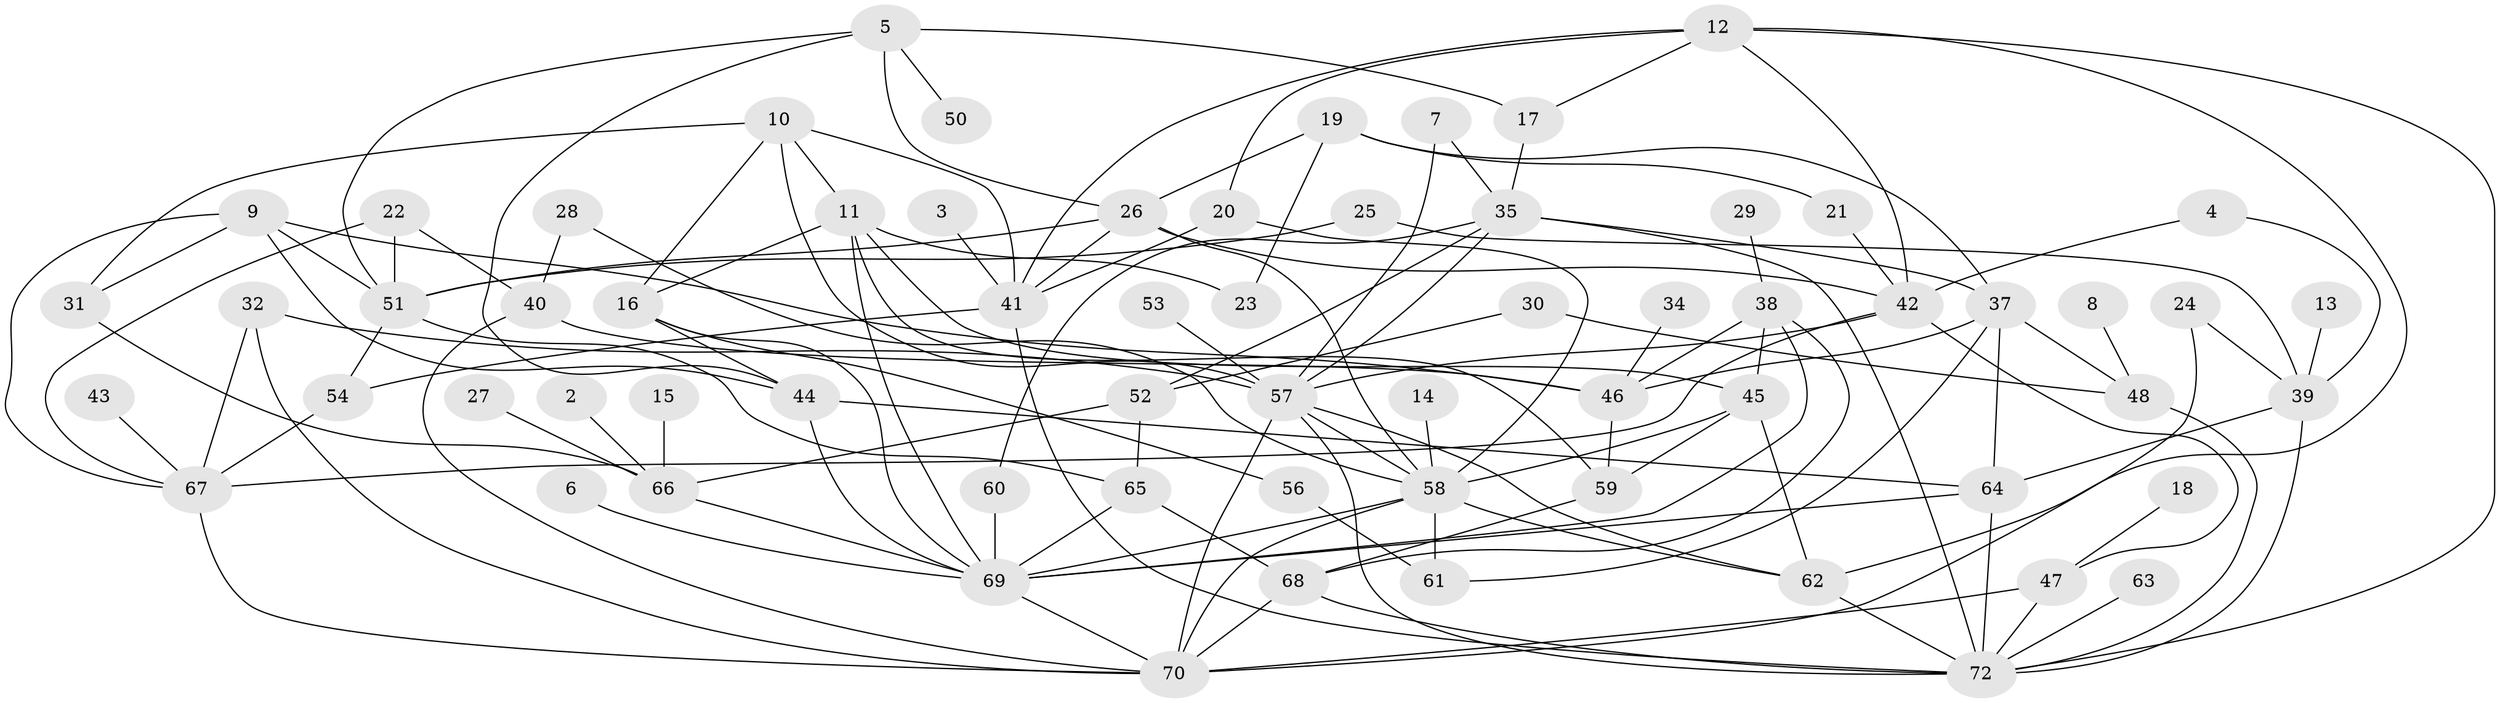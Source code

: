 // original degree distribution, {1: 0.16666666666666666, 3: 0.2013888888888889, 5: 0.125, 4: 0.18055555555555555, 2: 0.2361111111111111, 0: 0.041666666666666664, 7: 0.020833333333333332, 6: 0.027777777777777776}
// Generated by graph-tools (version 1.1) at 2025/25/03/09/25 03:25:24]
// undirected, 66 vertices, 131 edges
graph export_dot {
graph [start="1"]
  node [color=gray90,style=filled];
  2;
  3;
  4;
  5;
  6;
  7;
  8;
  9;
  10;
  11;
  12;
  13;
  14;
  15;
  16;
  17;
  18;
  19;
  20;
  21;
  22;
  23;
  24;
  25;
  26;
  27;
  28;
  29;
  30;
  31;
  32;
  34;
  35;
  37;
  38;
  39;
  40;
  41;
  42;
  43;
  44;
  45;
  46;
  47;
  48;
  50;
  51;
  52;
  53;
  54;
  56;
  57;
  58;
  59;
  60;
  61;
  62;
  63;
  64;
  65;
  66;
  67;
  68;
  69;
  70;
  72;
  2 -- 66 [weight=1.0];
  3 -- 41 [weight=1.0];
  4 -- 39 [weight=1.0];
  4 -- 42 [weight=1.0];
  5 -- 17 [weight=1.0];
  5 -- 26 [weight=1.0];
  5 -- 44 [weight=1.0];
  5 -- 50 [weight=1.0];
  5 -- 51 [weight=1.0];
  6 -- 69 [weight=1.0];
  7 -- 35 [weight=1.0];
  7 -- 57 [weight=1.0];
  8 -- 48 [weight=1.0];
  9 -- 31 [weight=1.0];
  9 -- 44 [weight=1.0];
  9 -- 46 [weight=1.0];
  9 -- 51 [weight=1.0];
  9 -- 67 [weight=1.0];
  10 -- 11 [weight=1.0];
  10 -- 16 [weight=1.0];
  10 -- 31 [weight=1.0];
  10 -- 41 [weight=1.0];
  10 -- 57 [weight=1.0];
  11 -- 16 [weight=1.0];
  11 -- 23 [weight=1.0];
  11 -- 45 [weight=1.0];
  11 -- 59 [weight=1.0];
  11 -- 69 [weight=1.0];
  12 -- 17 [weight=1.0];
  12 -- 20 [weight=1.0];
  12 -- 41 [weight=1.0];
  12 -- 42 [weight=1.0];
  12 -- 62 [weight=1.0];
  12 -- 72 [weight=1.0];
  13 -- 39 [weight=1.0];
  14 -- 58 [weight=1.0];
  15 -- 66 [weight=1.0];
  16 -- 44 [weight=1.0];
  16 -- 56 [weight=1.0];
  16 -- 69 [weight=1.0];
  17 -- 35 [weight=1.0];
  18 -- 47 [weight=1.0];
  19 -- 21 [weight=1.0];
  19 -- 23 [weight=1.0];
  19 -- 26 [weight=1.0];
  19 -- 37 [weight=1.0];
  20 -- 41 [weight=1.0];
  20 -- 58 [weight=1.0];
  21 -- 42 [weight=1.0];
  22 -- 40 [weight=1.0];
  22 -- 51 [weight=2.0];
  22 -- 67 [weight=1.0];
  24 -- 39 [weight=1.0];
  24 -- 70 [weight=1.0];
  25 -- 39 [weight=1.0];
  25 -- 51 [weight=1.0];
  26 -- 41 [weight=1.0];
  26 -- 42 [weight=1.0];
  26 -- 51 [weight=1.0];
  26 -- 58 [weight=1.0];
  27 -- 66 [weight=1.0];
  28 -- 40 [weight=1.0];
  28 -- 58 [weight=1.0];
  29 -- 38 [weight=1.0];
  30 -- 48 [weight=1.0];
  30 -- 52 [weight=1.0];
  31 -- 66 [weight=1.0];
  32 -- 57 [weight=1.0];
  32 -- 67 [weight=1.0];
  32 -- 70 [weight=1.0];
  34 -- 46 [weight=1.0];
  35 -- 37 [weight=1.0];
  35 -- 52 [weight=1.0];
  35 -- 57 [weight=1.0];
  35 -- 60 [weight=1.0];
  35 -- 72 [weight=1.0];
  37 -- 46 [weight=1.0];
  37 -- 48 [weight=1.0];
  37 -- 61 [weight=1.0];
  37 -- 64 [weight=1.0];
  38 -- 45 [weight=1.0];
  38 -- 46 [weight=1.0];
  38 -- 68 [weight=1.0];
  38 -- 69 [weight=1.0];
  39 -- 64 [weight=1.0];
  39 -- 72 [weight=1.0];
  40 -- 46 [weight=1.0];
  40 -- 70 [weight=1.0];
  41 -- 54 [weight=1.0];
  41 -- 72 [weight=1.0];
  42 -- 47 [weight=1.0];
  42 -- 57 [weight=1.0];
  42 -- 67 [weight=1.0];
  43 -- 67 [weight=1.0];
  44 -- 64 [weight=1.0];
  44 -- 69 [weight=1.0];
  45 -- 58 [weight=1.0];
  45 -- 59 [weight=1.0];
  45 -- 62 [weight=1.0];
  46 -- 59 [weight=1.0];
  47 -- 70 [weight=2.0];
  47 -- 72 [weight=1.0];
  48 -- 72 [weight=1.0];
  51 -- 54 [weight=2.0];
  51 -- 65 [weight=2.0];
  52 -- 65 [weight=1.0];
  52 -- 66 [weight=1.0];
  53 -- 57 [weight=1.0];
  54 -- 67 [weight=1.0];
  56 -- 61 [weight=2.0];
  57 -- 58 [weight=1.0];
  57 -- 62 [weight=1.0];
  57 -- 70 [weight=1.0];
  57 -- 72 [weight=1.0];
  58 -- 61 [weight=1.0];
  58 -- 62 [weight=1.0];
  58 -- 69 [weight=1.0];
  58 -- 70 [weight=2.0];
  59 -- 68 [weight=1.0];
  60 -- 69 [weight=1.0];
  62 -- 72 [weight=1.0];
  63 -- 72 [weight=1.0];
  64 -- 69 [weight=1.0];
  64 -- 72 [weight=1.0];
  65 -- 68 [weight=1.0];
  65 -- 69 [weight=1.0];
  66 -- 69 [weight=1.0];
  67 -- 70 [weight=1.0];
  68 -- 70 [weight=1.0];
  68 -- 72 [weight=1.0];
  69 -- 70 [weight=1.0];
}
